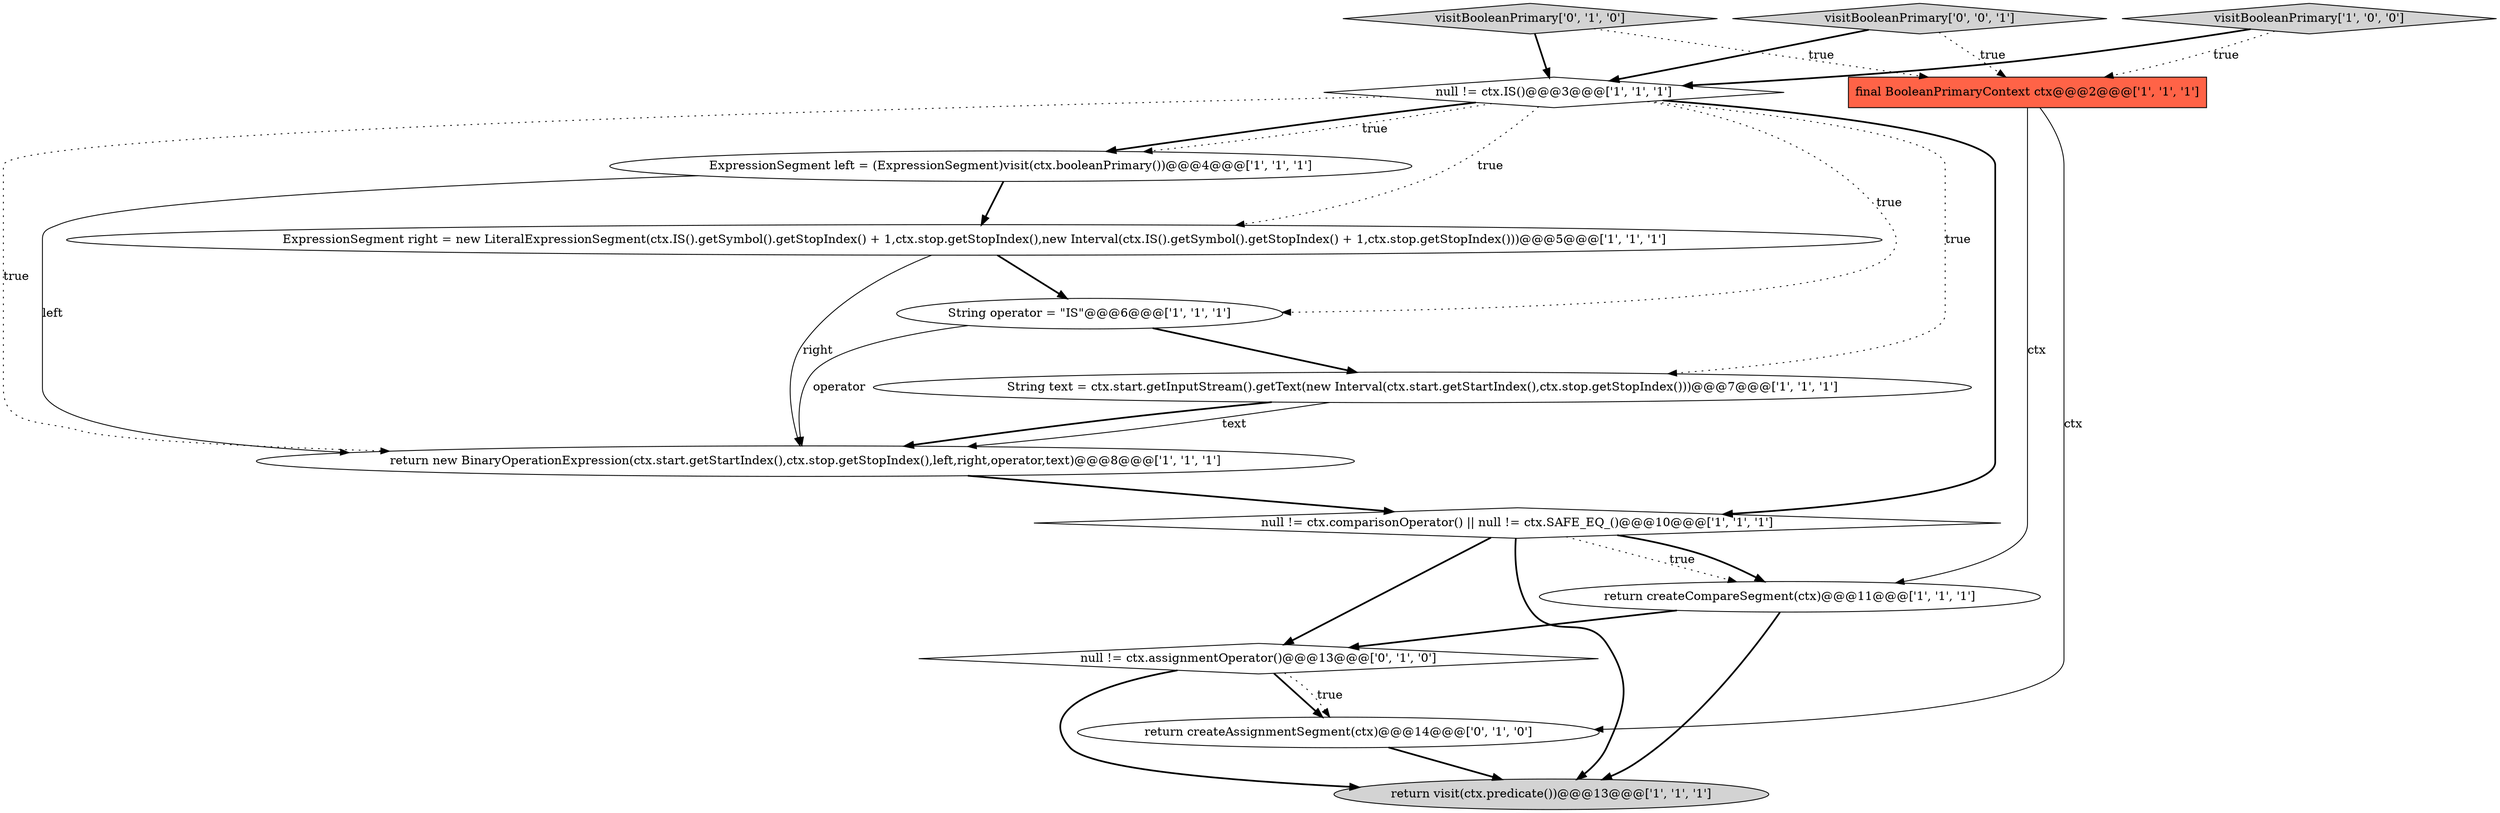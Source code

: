 digraph {
2 [style = filled, label = "return new BinaryOperationExpression(ctx.start.getStartIndex(),ctx.stop.getStopIndex(),left,right,operator,text)@@@8@@@['1', '1', '1']", fillcolor = white, shape = ellipse image = "AAA0AAABBB1BBB"];
10 [style = filled, label = "String operator = \"IS\"@@@6@@@['1', '1', '1']", fillcolor = white, shape = ellipse image = "AAA0AAABBB1BBB"];
1 [style = filled, label = "String text = ctx.start.getInputStream().getText(new Interval(ctx.start.getStartIndex(),ctx.stop.getStopIndex()))@@@7@@@['1', '1', '1']", fillcolor = white, shape = ellipse image = "AAA0AAABBB1BBB"];
13 [style = filled, label = "null != ctx.assignmentOperator()@@@13@@@['0', '1', '0']", fillcolor = white, shape = diamond image = "AAA1AAABBB2BBB"];
9 [style = filled, label = "ExpressionSegment left = (ExpressionSegment)visit(ctx.booleanPrimary())@@@4@@@['1', '1', '1']", fillcolor = white, shape = ellipse image = "AAA0AAABBB1BBB"];
4 [style = filled, label = "return createCompareSegment(ctx)@@@11@@@['1', '1', '1']", fillcolor = white, shape = ellipse image = "AAA0AAABBB1BBB"];
0 [style = filled, label = "null != ctx.IS()@@@3@@@['1', '1', '1']", fillcolor = white, shape = diamond image = "AAA0AAABBB1BBB"];
5 [style = filled, label = "null != ctx.comparisonOperator() || null != ctx.SAFE_EQ_()@@@10@@@['1', '1', '1']", fillcolor = white, shape = diamond image = "AAA0AAABBB1BBB"];
6 [style = filled, label = "ExpressionSegment right = new LiteralExpressionSegment(ctx.IS().getSymbol().getStopIndex() + 1,ctx.stop.getStopIndex(),new Interval(ctx.IS().getSymbol().getStopIndex() + 1,ctx.stop.getStopIndex()))@@@5@@@['1', '1', '1']", fillcolor = white, shape = ellipse image = "AAA0AAABBB1BBB"];
11 [style = filled, label = "visitBooleanPrimary['0', '1', '0']", fillcolor = lightgray, shape = diamond image = "AAA0AAABBB2BBB"];
12 [style = filled, label = "return createAssignmentSegment(ctx)@@@14@@@['0', '1', '0']", fillcolor = white, shape = ellipse image = "AAA1AAABBB2BBB"];
3 [style = filled, label = "final BooleanPrimaryContext ctx@@@2@@@['1', '1', '1']", fillcolor = tomato, shape = box image = "AAA0AAABBB1BBB"];
8 [style = filled, label = "visitBooleanPrimary['1', '0', '0']", fillcolor = lightgray, shape = diamond image = "AAA0AAABBB1BBB"];
14 [style = filled, label = "visitBooleanPrimary['0', '0', '1']", fillcolor = lightgray, shape = diamond image = "AAA0AAABBB3BBB"];
7 [style = filled, label = "return visit(ctx.predicate())@@@13@@@['1', '1', '1']", fillcolor = lightgray, shape = ellipse image = "AAA0AAABBB1BBB"];
0->10 [style = dotted, label="true"];
0->2 [style = dotted, label="true"];
12->7 [style = bold, label=""];
1->2 [style = solid, label="text"];
11->3 [style = dotted, label="true"];
0->6 [style = dotted, label="true"];
0->1 [style = dotted, label="true"];
5->7 [style = bold, label=""];
13->7 [style = bold, label=""];
4->7 [style = bold, label=""];
14->3 [style = dotted, label="true"];
8->0 [style = bold, label=""];
2->5 [style = bold, label=""];
3->4 [style = solid, label="ctx"];
11->0 [style = bold, label=""];
0->9 [style = bold, label=""];
5->4 [style = dotted, label="true"];
14->0 [style = bold, label=""];
5->4 [style = bold, label=""];
5->13 [style = bold, label=""];
9->6 [style = bold, label=""];
6->10 [style = bold, label=""];
10->1 [style = bold, label=""];
13->12 [style = bold, label=""];
0->9 [style = dotted, label="true"];
6->2 [style = solid, label="right"];
4->13 [style = bold, label=""];
8->3 [style = dotted, label="true"];
10->2 [style = solid, label="operator"];
0->5 [style = bold, label=""];
13->12 [style = dotted, label="true"];
9->2 [style = solid, label="left"];
1->2 [style = bold, label=""];
3->12 [style = solid, label="ctx"];
}
